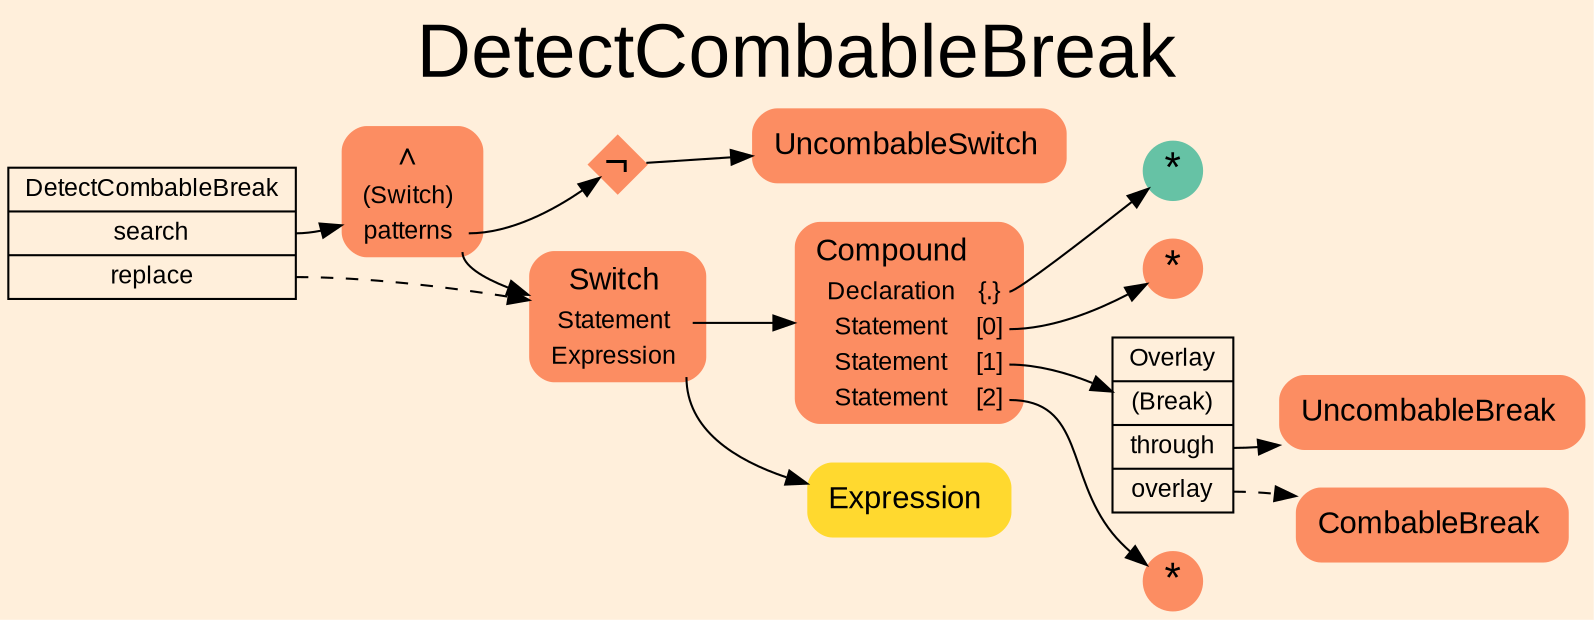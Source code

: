digraph "DetectCombableBreak" {
label = "DetectCombableBreak"
labelloc = t
fontsize = "36"
graph [
    rankdir = "LR"
    ranksep = 0.3
    bgcolor = antiquewhite1
    color = black
    fontcolor = black
    fontname = "Arial"
];
node [
    fontname = "Arial"
];
edge [
    fontname = "Arial"
];

// -------------------- transformation figure --------------------
// -------- block CR#P23-0 ----------
"CR#P23-0" [
    shape = "record"
    fillcolor = antiquewhite1
    label = "<fixed> DetectCombableBreak | <port0> search | <port1> replace"
    style = "filled"
    fontsize = "12"
    color = black
    fontcolor = black
];

"CR#P23-0":port0 -> "#B-2-283" [
    color = black
    fontcolor = black
];

"CR#P23-0":port1 -> "#B-2-286" [
    style="dashed"
    color = black
    fontcolor = black
];

// -------- block #B-2-283 ----------
"#B-2-283" [
    shape = "plaintext"
    fillcolor = "/set28/2"
    label = <<TABLE BORDER="0" CELLBORDER="0" CELLSPACING="0">
     <TR><TD><FONT POINT-SIZE="15.0">∧</FONT></TD><TD></TD></TR>
     <TR><TD>(Switch)</TD><TD PORT="port0"></TD></TR>
     <TR><TD>patterns</TD><TD PORT="port1"></TD></TR>
    </TABLE>>
    style = "rounded,filled"
    fontsize = "12"
];

"#B-2-283":port1 -> "#B-2-284" [
    color = black
    fontcolor = black
];

"#B-2-283":port1 -> "#B-2-286" [
    color = black
    fontcolor = black
];

// -------- block #B-2-284 ----------
"#B-2-284" [
    shape = "diamond"
    fillcolor = "/set28/2"
    label = <¬>
    style = "filled"
    fontsize = "20"
    penwidth = 0.0
    fixedsize = true
    width = 0.4
    height = 0.4
];

"#B-2-284" -> "#B-2-285" [
    color = black
    fontcolor = black
];

// -------- block #B-2-285 ----------
"#B-2-285" [
    shape = "plaintext"
    fillcolor = "/set28/2"
    label = <<TABLE BORDER="0" CELLBORDER="0" CELLSPACING="0">
     <TR><TD><FONT POINT-SIZE="15.0">UncombableSwitch</FONT></TD><TD></TD></TR>
    </TABLE>>
    style = "rounded,filled"
    fontsize = "12"
];

// -------- block #B-2-286 ----------
"#B-2-286" [
    shape = "plaintext"
    fillcolor = "/set28/2"
    label = <<TABLE BORDER="0" CELLBORDER="0" CELLSPACING="0">
     <TR><TD><FONT POINT-SIZE="15.0">Switch</FONT></TD><TD></TD></TR>
     <TR><TD>Statement</TD><TD PORT="port0"></TD></TR>
     <TR><TD>Expression</TD><TD PORT="port1"></TD></TR>
    </TABLE>>
    style = "rounded,filled"
    fontsize = "12"
];

"#B-2-286":port0 -> "#B-2-288" [
    color = black
    fontcolor = black
];

"#B-2-286":port1 -> "#B-2-287" [
    color = black
    fontcolor = black
];

// -------- block #B-2-288 ----------
"#B-2-288" [
    shape = "plaintext"
    fillcolor = "/set28/2"
    label = <<TABLE BORDER="0" CELLBORDER="0" CELLSPACING="0">
     <TR><TD><FONT POINT-SIZE="15.0">Compound</FONT></TD><TD></TD></TR>
     <TR><TD>Declaration</TD><TD PORT="port0">{.}</TD></TR>
     <TR><TD>Statement</TD><TD PORT="port1">[0]</TD></TR>
     <TR><TD>Statement</TD><TD PORT="port2">[1]</TD></TR>
     <TR><TD>Statement</TD><TD PORT="port3">[2]</TD></TR>
    </TABLE>>
    style = "rounded,filled"
    fontsize = "12"
];

"#B-2-288":port0 -> "#B-2-289" [
    color = black
    fontcolor = black
];

"#B-2-288":port1 -> "#B-2-290" [
    color = black
    fontcolor = black
];

"#B-2-288":port2 -> "#B-2-292" [
    color = black
    fontcolor = black
];

"#B-2-288":port3 -> "#B-2-291" [
    color = black
    fontcolor = black
];

// -------- block #B-2-289 ----------
"#B-2-289" [
    shape = "circle"
    fillcolor = "/set28/1"
    label = <*>
    style = "filled"
    fontsize = "20"
    penwidth = 0.0
    fixedsize = true
    width = 0.4
    height = 0.4
];

// -------- block #B-2-290 ----------
"#B-2-290" [
    shape = "circle"
    fillcolor = "/set28/2"
    label = <*>
    style = "filled"
    fontsize = "20"
    penwidth = 0.0
    fixedsize = true
    width = 0.4
    height = 0.4
];

// -------- block #B-2-292 ----------
"#B-2-292" [
    shape = "record"
    fillcolor = antiquewhite1
    label = "<fixed> Overlay | <port0> (Break) | <port1> through | <port2> overlay"
    style = "filled"
    fontsize = "12"
    color = black
    fontcolor = black
];

"#B-2-292":port1 -> "#B-2-293" [
    color = black
    fontcolor = black
];

"#B-2-292":port2 -> "#B-2-294" [
    style="dashed"
    color = black
    fontcolor = black
];

// -------- block #B-2-293 ----------
"#B-2-293" [
    shape = "plaintext"
    fillcolor = "/set28/2"
    label = <<TABLE BORDER="0" CELLBORDER="0" CELLSPACING="0">
     <TR><TD><FONT POINT-SIZE="15.0">UncombableBreak</FONT></TD><TD></TD></TR>
    </TABLE>>
    style = "rounded,filled"
    fontsize = "12"
];

// -------- block #B-2-294 ----------
"#B-2-294" [
    shape = "plaintext"
    fillcolor = "/set28/2"
    label = <<TABLE BORDER="0" CELLBORDER="0" CELLSPACING="0">
     <TR><TD><FONT POINT-SIZE="15.0">CombableBreak</FONT></TD><TD></TD></TR>
    </TABLE>>
    style = "rounded,filled"
    fontsize = "12"
];

// -------- block #B-2-291 ----------
"#B-2-291" [
    shape = "circle"
    fillcolor = "/set28/2"
    label = <*>
    style = "filled"
    fontsize = "20"
    penwidth = 0.0
    fixedsize = true
    width = 0.4
    height = 0.4
];

// -------- block #B-2-287 ----------
"#B-2-287" [
    shape = "plaintext"
    fillcolor = "/set28/6"
    label = <<TABLE BORDER="0" CELLBORDER="0" CELLSPACING="0">
     <TR><TD><FONT POINT-SIZE="15.0">Expression</FONT></TD><TD></TD></TR>
    </TABLE>>
    style = "rounded,filled"
    fontsize = "12"
];


}
